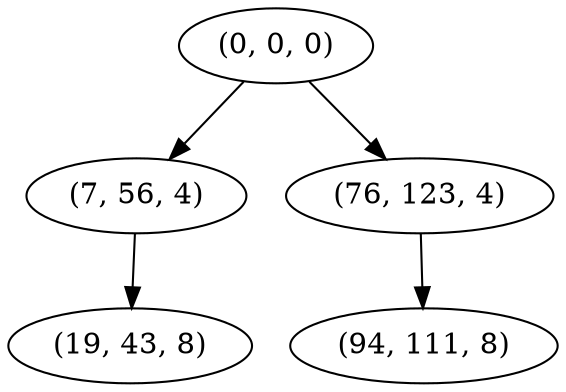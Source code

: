 digraph tree {
    "(0, 0, 0)";
    "(7, 56, 4)";
    "(19, 43, 8)";
    "(76, 123, 4)";
    "(94, 111, 8)";
    "(0, 0, 0)" -> "(7, 56, 4)";
    "(0, 0, 0)" -> "(76, 123, 4)";
    "(7, 56, 4)" -> "(19, 43, 8)";
    "(76, 123, 4)" -> "(94, 111, 8)";
}
